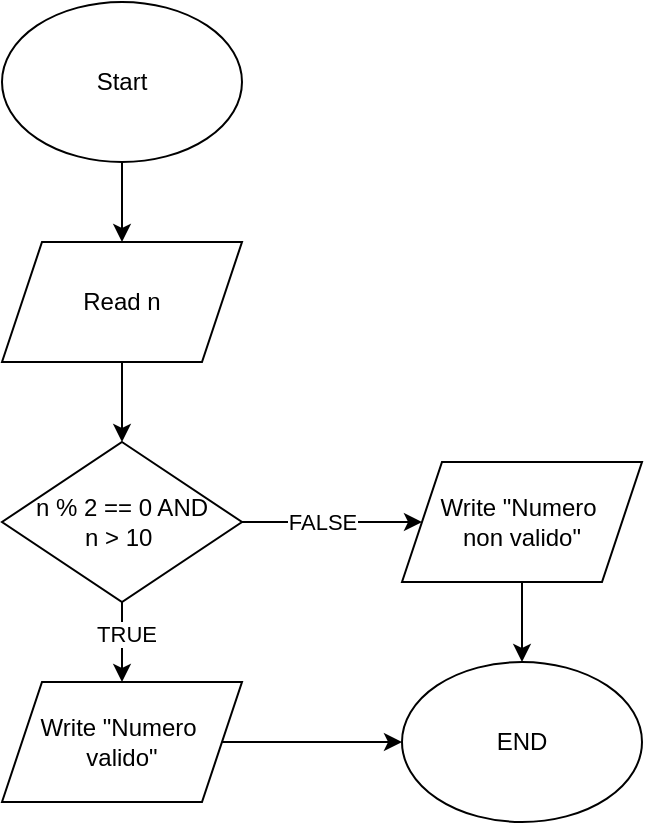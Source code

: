 <mxfile version="26.0.8">
  <diagram name="Pagina-1" id="rFwTAPBd3fioNkLCXNFy">
    <mxGraphModel dx="989" dy="538" grid="1" gridSize="10" guides="1" tooltips="1" connect="1" arrows="1" fold="1" page="1" pageScale="1" pageWidth="827" pageHeight="1169" math="0" shadow="0">
      <root>
        <mxCell id="0" />
        <mxCell id="1" parent="0" />
        <mxCell id="CDI2ggAxijPhG063qMvj-5" style="edgeStyle=orthogonalEdgeStyle;rounded=0;orthogonalLoop=1;jettySize=auto;html=1;entryX=0.5;entryY=0;entryDx=0;entryDy=0;" edge="1" parent="1" source="CDI2ggAxijPhG063qMvj-1" target="CDI2ggAxijPhG063qMvj-4">
          <mxGeometry relative="1" as="geometry" />
        </mxCell>
        <mxCell id="CDI2ggAxijPhG063qMvj-1" value="Start" style="ellipse;whiteSpace=wrap;html=1;" vertex="1" parent="1">
          <mxGeometry x="360" y="40" width="120" height="80" as="geometry" />
        </mxCell>
        <mxCell id="CDI2ggAxijPhG063qMvj-9" style="edgeStyle=orthogonalEdgeStyle;rounded=0;orthogonalLoop=1;jettySize=auto;html=1;entryX=0.5;entryY=0;entryDx=0;entryDy=0;" edge="1" parent="1" source="CDI2ggAxijPhG063qMvj-4" target="CDI2ggAxijPhG063qMvj-6">
          <mxGeometry relative="1" as="geometry" />
        </mxCell>
        <mxCell id="CDI2ggAxijPhG063qMvj-4" value="Read n" style="shape=parallelogram;perimeter=parallelogramPerimeter;whiteSpace=wrap;html=1;fixedSize=1;" vertex="1" parent="1">
          <mxGeometry x="360" y="160" width="120" height="60" as="geometry" />
        </mxCell>
        <mxCell id="CDI2ggAxijPhG063qMvj-7" style="edgeStyle=orthogonalEdgeStyle;rounded=0;orthogonalLoop=1;jettySize=auto;html=1;entryX=0;entryY=0.5;entryDx=0;entryDy=0;" edge="1" parent="1" source="CDI2ggAxijPhG063qMvj-6" target="CDI2ggAxijPhG063qMvj-8">
          <mxGeometry relative="1" as="geometry">
            <mxPoint x="560" y="300" as="targetPoint" />
          </mxGeometry>
        </mxCell>
        <mxCell id="CDI2ggAxijPhG063qMvj-17" value="FALSE" style="edgeLabel;html=1;align=center;verticalAlign=middle;resizable=0;points=[];" vertex="1" connectable="0" parent="CDI2ggAxijPhG063qMvj-7">
          <mxGeometry x="-0.18" y="-2" relative="1" as="geometry">
            <mxPoint x="3" y="-2" as="offset" />
          </mxGeometry>
        </mxCell>
        <mxCell id="CDI2ggAxijPhG063qMvj-11" style="edgeStyle=orthogonalEdgeStyle;rounded=0;orthogonalLoop=1;jettySize=auto;html=1;" edge="1" parent="1" source="CDI2ggAxijPhG063qMvj-6">
          <mxGeometry relative="1" as="geometry">
            <mxPoint x="420" y="380" as="targetPoint" />
          </mxGeometry>
        </mxCell>
        <mxCell id="CDI2ggAxijPhG063qMvj-18" value="TRUE" style="edgeLabel;html=1;align=center;verticalAlign=middle;resizable=0;points=[];" vertex="1" connectable="0" parent="CDI2ggAxijPhG063qMvj-11">
          <mxGeometry x="-0.2" y="2" relative="1" as="geometry">
            <mxPoint as="offset" />
          </mxGeometry>
        </mxCell>
        <mxCell id="CDI2ggAxijPhG063qMvj-6" value="n % 2 == 0 AND&lt;br&gt;n &amp;gt; 10&amp;nbsp;" style="rhombus;whiteSpace=wrap;html=1;" vertex="1" parent="1">
          <mxGeometry x="360" y="260" width="120" height="80" as="geometry" />
        </mxCell>
        <mxCell id="CDI2ggAxijPhG063qMvj-23" style="edgeStyle=orthogonalEdgeStyle;rounded=0;orthogonalLoop=1;jettySize=auto;html=1;" edge="1" parent="1" source="CDI2ggAxijPhG063qMvj-8" target="CDI2ggAxijPhG063qMvj-14">
          <mxGeometry relative="1" as="geometry" />
        </mxCell>
        <mxCell id="CDI2ggAxijPhG063qMvj-8" value="Write &quot;Numero&amp;nbsp;&lt;div&gt;non valido&quot;&lt;/div&gt;" style="shape=parallelogram;perimeter=parallelogramPerimeter;whiteSpace=wrap;html=1;fixedSize=1;" vertex="1" parent="1">
          <mxGeometry x="560" y="270" width="120" height="60" as="geometry" />
        </mxCell>
        <mxCell id="CDI2ggAxijPhG063qMvj-22" style="edgeStyle=orthogonalEdgeStyle;rounded=0;orthogonalLoop=1;jettySize=auto;html=1;" edge="1" parent="1" source="CDI2ggAxijPhG063qMvj-13" target="CDI2ggAxijPhG063qMvj-14">
          <mxGeometry relative="1" as="geometry" />
        </mxCell>
        <mxCell id="CDI2ggAxijPhG063qMvj-13" value="Write &quot;Numero&amp;nbsp;&lt;div&gt;valido&quot;&lt;/div&gt;" style="shape=parallelogram;perimeter=parallelogramPerimeter;whiteSpace=wrap;html=1;fixedSize=1;" vertex="1" parent="1">
          <mxGeometry x="360" y="380" width="120" height="60" as="geometry" />
        </mxCell>
        <mxCell id="CDI2ggAxijPhG063qMvj-14" value="END" style="ellipse;whiteSpace=wrap;html=1;" vertex="1" parent="1">
          <mxGeometry x="560" y="370" width="120" height="80" as="geometry" />
        </mxCell>
      </root>
    </mxGraphModel>
  </diagram>
</mxfile>
